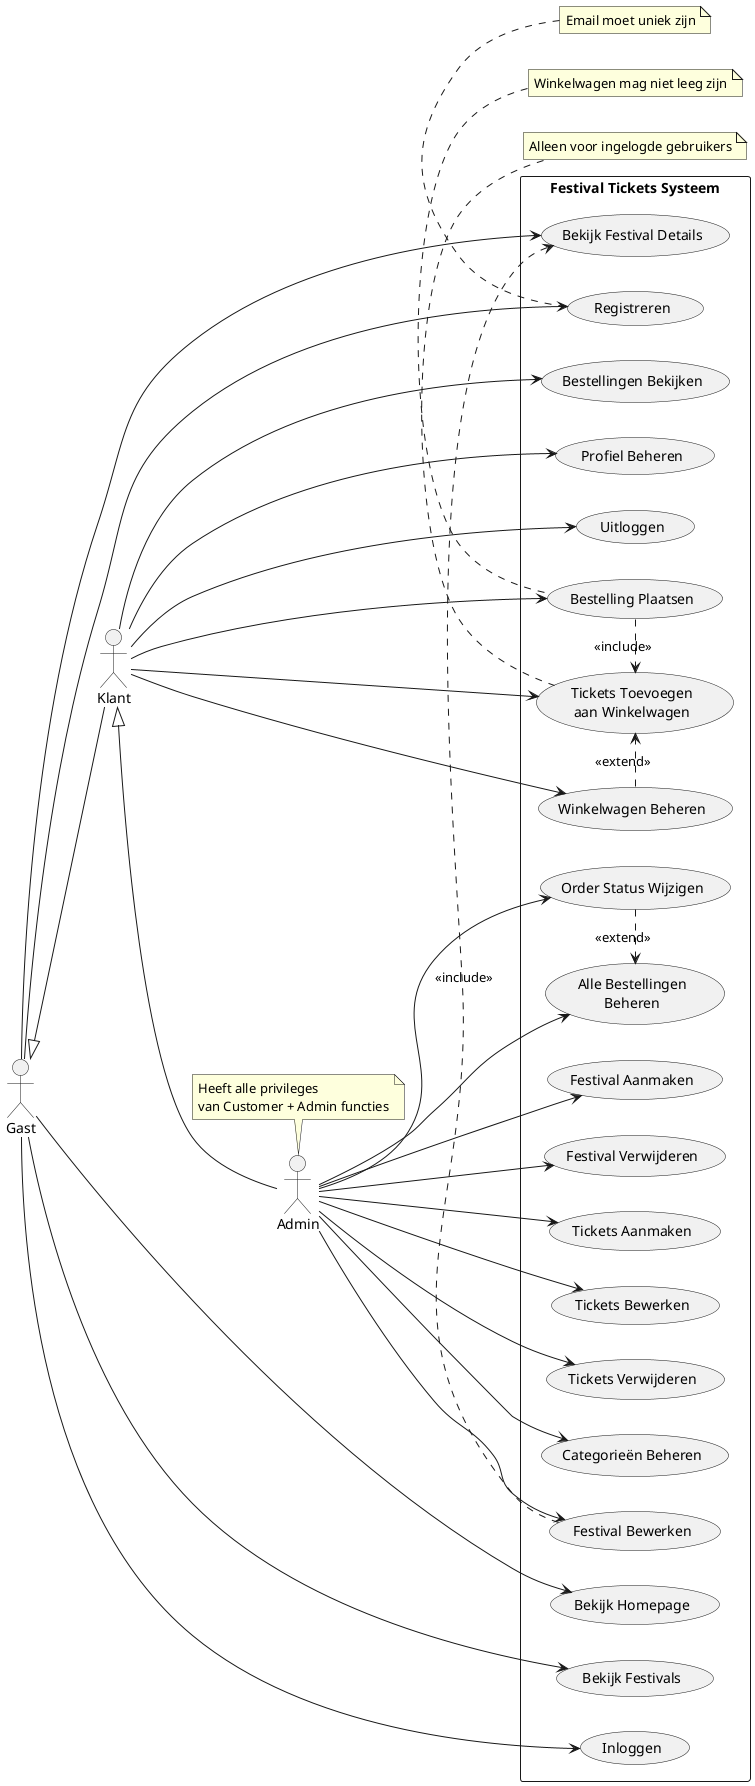 @startuml UseCase_Festival_Tickets

left to right direction

' Actors
actor "Gast" as Guest
actor "Klant" as Customer  
actor "Admin" as Admin

' Inheritance relationships
Guest <|-- Customer
Customer <|-- Admin

' System boundary
rectangle "Festival Tickets Systeem" {
    
    ' Public Use Cases
    usecase "Bekijk Homepage" as UC01
    usecase "Bekijk Festivals" as UC02
    usecase "Bekijk Festival Details" as UC03
    usecase "Registreren" as UC04
    usecase "Inloggen" as UC05
    
    ' Customer Use Cases
    usecase "Tickets Toevoegen\naan Winkelwagen" as UC06
    usecase "Winkelwagen Beheren" as UC07
    usecase "Bestelling Plaatsen" as UC08
    usecase "Bestellingen Bekijken" as UC09
    usecase "Profiel Beheren" as UC10
    usecase "Uitloggen" as UC11
    
    ' Admin Use Cases
    usecase "Festival Aanmaken" as UC12
    usecase "Festival Bewerken" as UC13
    usecase "Festival Verwijderen" as UC14
    usecase "Tickets Aanmaken" as UC15
    usecase "Tickets Bewerken" as UC16
    usecase "Tickets Verwijderen" as UC17
    usecase "Alle Bestellingen\nBeheren" as UC18
    usecase "Order Status Wijzigen" as UC19
    usecase "Categorieën Beheren" as UC20
}

' Public relationships (Guest, Customer, Admin can all do these)
Guest --> UC01
Guest --> UC02
Guest --> UC03
Guest --> UC04
Guest --> UC05

' Customer relationships (Customer and Admin can do these)
Customer --> UC06
Customer --> UC07
Customer --> UC08
Customer --> UC09
Customer --> UC10
Customer --> UC11

' Admin relationships (Only Admin can do these)
Admin --> UC12
Admin --> UC13
Admin --> UC14
Admin --> UC15
Admin --> UC16
Admin --> UC17
Admin --> UC18
Admin --> UC19
Admin --> UC20

' Include relationships
UC08 .> UC06 : <<include>>
UC13 .> UC03 : <<include>>

' Extend relationships
UC07 .> UC06 : <<extend>>
UC19 .> UC18 : <<extend>>

' Notes
note top of UC04 : Email moet uniek zijn
note top of UC06 : Alleen voor ingelogde gebruikers
note top of UC08 : Winkelwagen mag niet leeg zijn
note top of Admin : Heeft alle privileges\nvan Customer + Admin functies

@enduml 